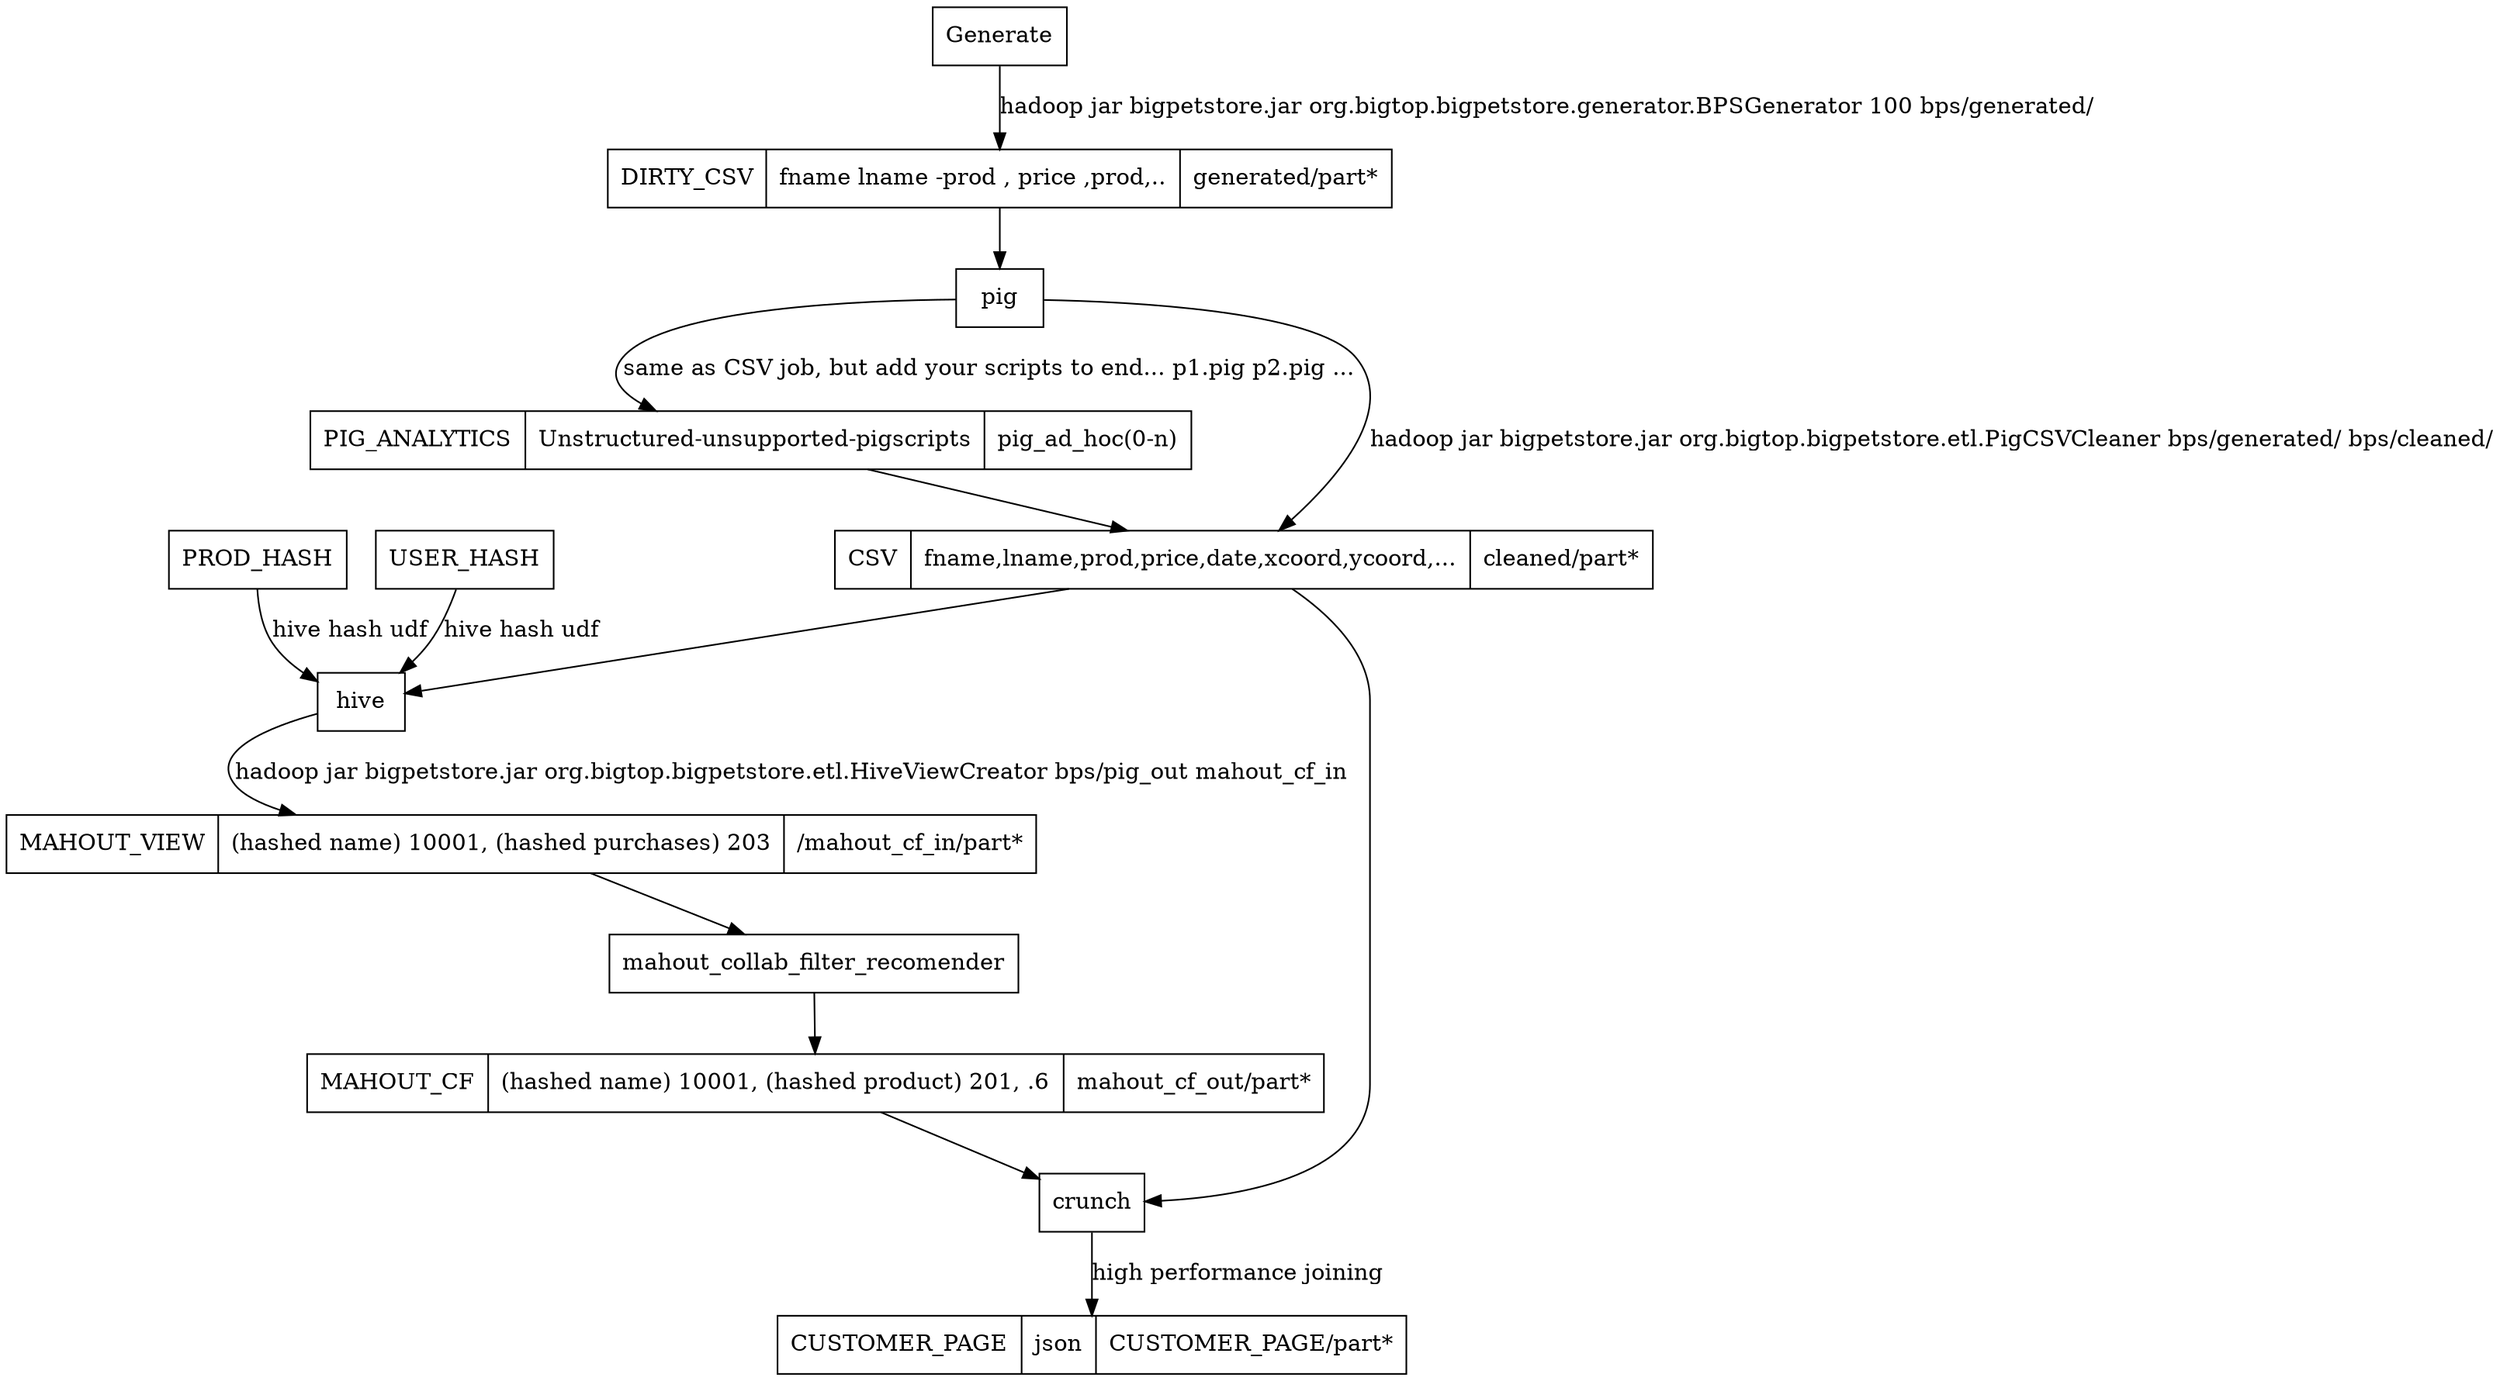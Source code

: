 digraph ethane {

   node [shape=record];

   PIG_ANALYTICS [label="PIG_ANALYTICS|Unstructured-unsupported-pigscripts| pig_ad_hoc(0-n)"];

   CUSTOMER_PAGE [label="CUSTOMER_PAGE|json|CUSTOMER_PAGE/part*"];
   DIRTY_CSV [label="DIRTY_CSV|fname   lname -prod , price ,prod,..|generated/part*"];
   CSV [label="CSV|fname,lname,prod,price,date,xcoord,ycoord,...|cleaned/part*"];
   MAHOUT_VIEW_INPUT [label="MAHOUT_VIEW  |  (hashed name) 10001, (hashed purchases) 203 |  <hive_warehouse>/mahout_cf_in/part*" ];
   MAHOUT_CF [label="MAHOUT_CF  | (hashed name) 10001, (hashed product) 201, .6 | mahout_cf_out/part*" ];
 
   Generate -> DIRTY_CSV [label="hadoop jar bigpetstore.jar org.bigtop.bigpetstore.generator.BPSGenerator 100 bps/generated/"] ;
   DIRTY_CSV -> pig [label=""];  
   
   pig -> CSV [label="hadoop jar bigpetstore.jar org.bigtop.bigpetstore.etl.PigCSVCleaner bps/generated/ bps/cleaned/"];
   pig -> PIG_ANALYTICS [label="same as CSV job, but add your scripts to end... p1.pig p2.pig ..."];
   PIG_ANALYTICS -> CSV;
   PROD_HASH -> hive [label="hive hash udf"];
   USER_HASH -> hive  [label="hive hash udf"];
   
   CSV -> hive ; 
   hive -> MAHOUT_VIEW_INPUT [label="hadoop jar bigpetstore.jar org.bigtop.bigpetstore.etl.HiveViewCreator bps/pig_out mahout_cf_in"];          
   MAHOUT_VIEW_INPUT -> mahout_collab_filter_recomender  -> MAHOUT_CF;
   MAHOUT_CF  -> crunch ;
   CSV -> crunch ; 
   crunch -> CUSTOMER_PAGE [label="high performance joining"];

}
        

